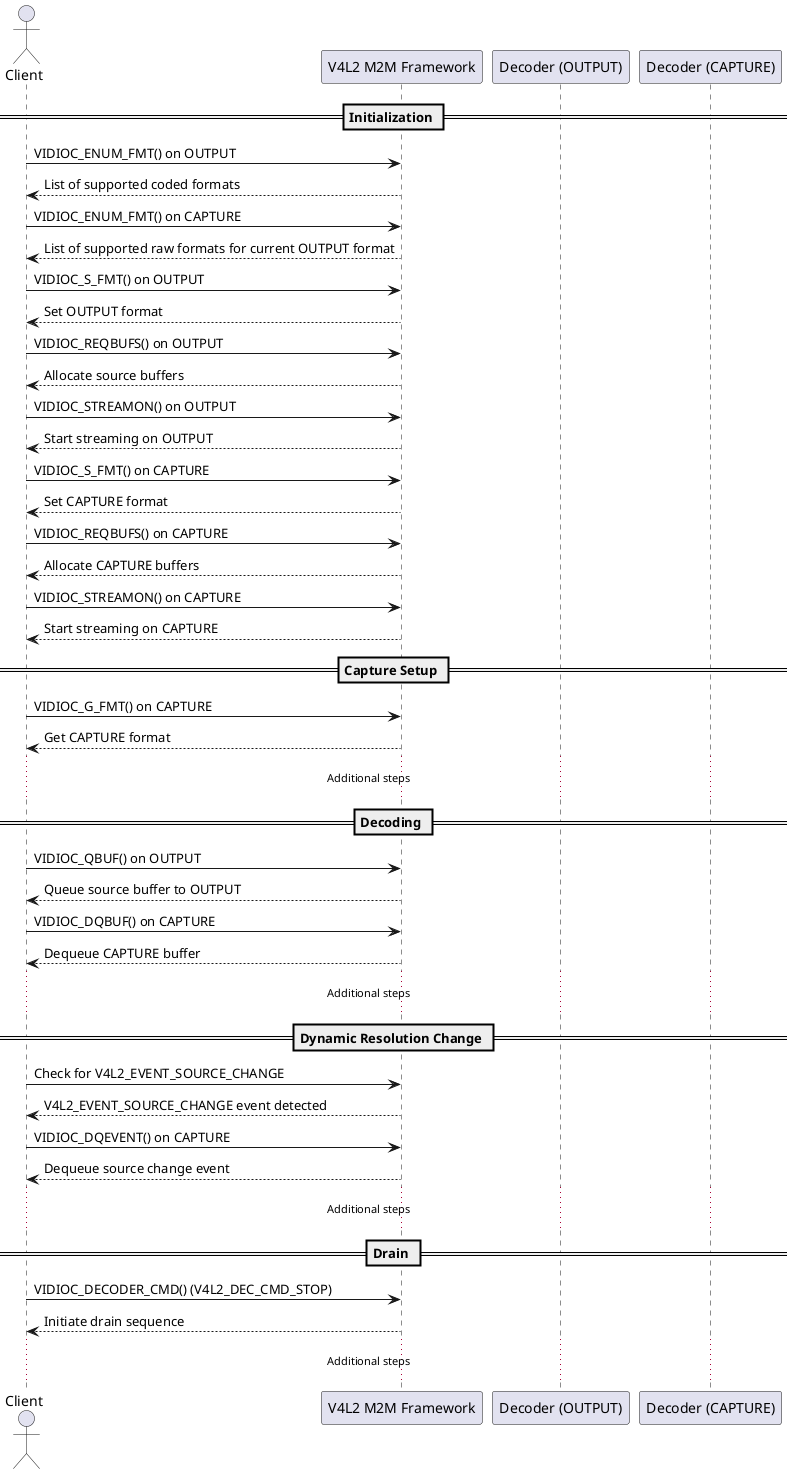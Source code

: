 @startuml

actor Client
participant "V4L2 M2M Framework" as V4L2
participant "Decoder (OUTPUT)" as DecoderOutput
participant "Decoder (CAPTURE)" as DecoderCapture

== Initialization ==

Client -> V4L2: VIDIOC_ENUM_FMT() on OUTPUT
V4L2 --> Client: List of supported coded formats

Client -> V4L2: VIDIOC_ENUM_FMT() on CAPTURE
V4L2 --> Client: List of supported raw formats for current OUTPUT format

Client -> V4L2: VIDIOC_S_FMT() on OUTPUT
V4L2 --> Client: Set OUTPUT format

Client -> V4L2: VIDIOC_REQBUFS() on OUTPUT
V4L2 --> Client: Allocate source buffers

Client -> V4L2: VIDIOC_STREAMON() on OUTPUT
V4L2 --> Client: Start streaming on OUTPUT

Client -> V4L2: VIDIOC_S_FMT() on CAPTURE
V4L2 --> Client: Set CAPTURE format

Client -> V4L2: VIDIOC_REQBUFS() on CAPTURE
V4L2 --> Client: Allocate CAPTURE buffers

Client -> V4L2: VIDIOC_STREAMON() on CAPTURE
V4L2 --> Client: Start streaming on CAPTURE

== Capture Setup ==

Client -> V4L2: VIDIOC_G_FMT() on CAPTURE
V4L2 --> Client: Get CAPTURE format

... Additional steps ...

== Decoding ==

Client -> V4L2: VIDIOC_QBUF() on OUTPUT
V4L2 --> Client: Queue source buffer to OUTPUT

Client -> V4L2: VIDIOC_DQBUF() on CAPTURE
V4L2 --> Client: Dequeue CAPTURE buffer

... Additional steps ...

== Dynamic Resolution Change ==

Client -> V4L2: Check for V4L2_EVENT_SOURCE_CHANGE
V4L2 --> Client: V4L2_EVENT_SOURCE_CHANGE event detected

Client -> V4L2: VIDIOC_DQEVENT() on CAPTURE
V4L2 --> Client: Dequeue source change event

... Additional steps ...

== Drain ==

Client -> V4L2: VIDIOC_DECODER_CMD() (V4L2_DEC_CMD_STOP)
V4L2 --> Client: Initiate drain sequence

... Additional steps ...

@enduml
